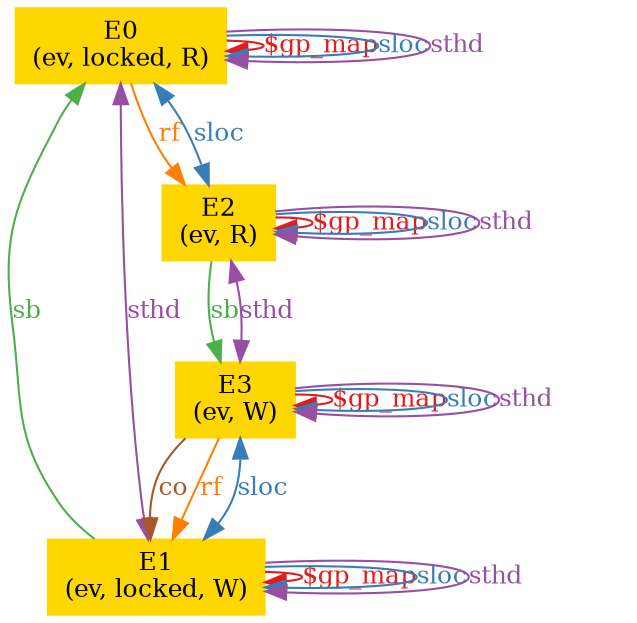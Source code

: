 digraph "graph" {
graph [fontsize=12]
node [fontsize=12]
edge [fontsize=12]
rankdir=TB;
"N3" -> "N3" [uuid = "<E0, E0>", color = "#e41a1c", fontcolor = "#e41a1c", style = "solid", label = "$gp_map", dir = "forward", weight = "1"]
"N0" -> "N0" [uuid = "<E1, E1>", color = "#e41a1c", fontcolor = "#e41a1c", style = "solid", label = "$gp_map", dir = "forward", weight = "1"]
"N2" -> "N2" [uuid = "<E2, E2>", color = "#e41a1c", fontcolor = "#e41a1c", style = "solid", label = "$gp_map", dir = "forward", weight = "1"]
"N1" -> "N1" [uuid = "<E3, E3>", color = "#e41a1c", fontcolor = "#e41a1c", style = "solid", label = "$gp_map", dir = "forward", weight = "1"]
"N1" -> "N0" [uuid = "<E3, E1>", color = "#a65628", fontcolor = "#a65628", style = "solid", label = "co", dir = "forward", weight = "1"]
"N3" -> "N2" [uuid = "<E0, E2>", color = "#ff7f00", fontcolor = "#ff7f00", style = "solid", label = "rf", dir = "forward", weight = "1"]
"N1" -> "N0" [uuid = "<E3, E1>", color = "#ff7f00", fontcolor = "#ff7f00", style = "solid", label = "rf", dir = "forward", weight = "1"]
"N3" -> "N0" [uuid = "<E1, E0>", color = "#4daf4a", fontcolor = "#4daf4a", style = "solid", label = "sb", dir = "back", weight = "1"]
"N2" -> "N1" [uuid = "<E2, E3>", color = "#4daf4a", fontcolor = "#4daf4a", style = "solid", label = "sb", dir = "forward", weight = "1"]
"N3" -> "N3" [uuid = "<E0, E0>", color = "#377eb8", fontcolor = "#377eb8", style = "solid", label = "sloc", dir = "forward", weight = "1"]
"N3" -> "N2" [uuid = "<E0, E2>", color = "#377eb8", fontcolor = "#377eb8", style = "solid", label = "sloc", dir = "both", weight = "1"]
"N0" -> "N0" [uuid = "<E1, E1>", color = "#377eb8", fontcolor = "#377eb8", style = "solid", label = "sloc", dir = "forward", weight = "1"]
"N1" -> "N0" [uuid = "<E1, E3>", color = "#377eb8", fontcolor = "#377eb8", style = "solid", label = "sloc", dir = "both", weight = "1"]
"N2" -> "N2" [uuid = "<E2, E2>", color = "#377eb8", fontcolor = "#377eb8", style = "solid", label = "sloc", dir = "forward", weight = "1"]
"N1" -> "N1" [uuid = "<E3, E3>", color = "#377eb8", fontcolor = "#377eb8", style = "solid", label = "sloc", dir = "forward", weight = "1"]
"N3" -> "N3" [uuid = "<E0, E0>", color = "#984ea3", fontcolor = "#984ea3", style = "solid", label = "sthd", dir = "forward", weight = "1"]
"N3" -> "N0" [uuid = "<E0, E1>", color = "#984ea3", fontcolor = "#984ea3", style = "solid", label = "sthd", dir = "both", weight = "1"]
"N0" -> "N0" [uuid = "<E1, E1>", color = "#984ea3", fontcolor = "#984ea3", style = "solid", label = "sthd", dir = "forward", weight = "1"]
"N2" -> "N2" [uuid = "<E2, E2>", color = "#984ea3", fontcolor = "#984ea3", style = "solid", label = "sthd", dir = "forward", weight = "1"]
"N2" -> "N1" [uuid = "<E2, E3>", color = "#984ea3", fontcolor = "#984ea3", style = "solid", label = "sthd", dir = "both", weight = "1"]
"N1" -> "N1" [uuid = "<E3, E3>", color = "#984ea3", fontcolor = "#984ea3", style = "solid", label = "sthd", dir = "forward", weight = "1"]
"N0" [uuid="E1", label="E1\n(ev, locked, W)", color="#ffd700", fontcolor = "#000000", shape = "box", style = "filled, solid"]
"N1" [uuid="E3", label="E3\n(ev, W)", color="#ffd700", fontcolor = "#000000", shape = "box", style = "filled, solid"]
"N2" [uuid="E2", label="E2\n(ev, R)", color="#ffd700", fontcolor = "#000000", shape = "box", style = "filled, solid"]
"N3" [uuid="E0", label="E0\n(ev, locked, R)", color="#ffd700", fontcolor = "#000000", shape = "box", style = "filled, solid"]
}
